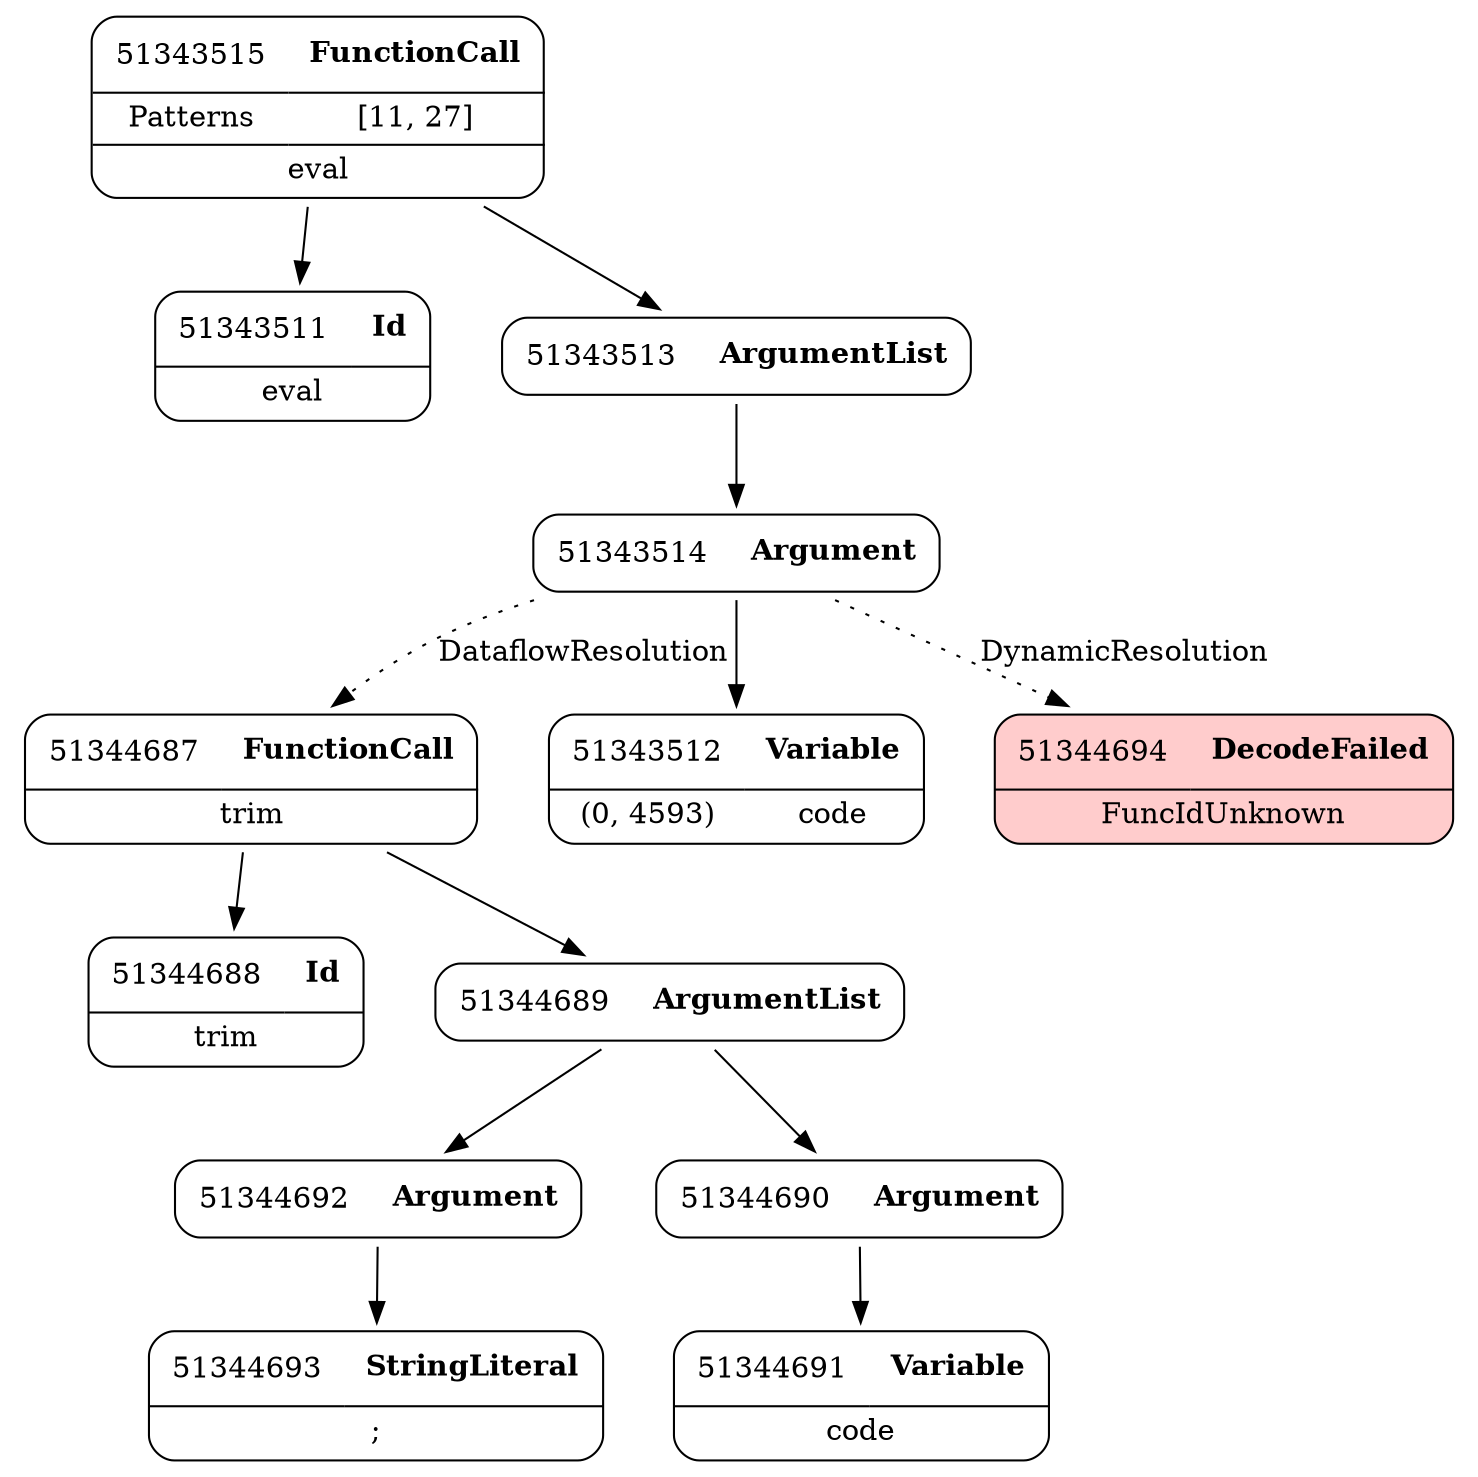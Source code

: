 digraph ast {
node [shape=none];
51344687 [label=<<TABLE border='1' cellspacing='0' cellpadding='10' style='rounded' ><TR><TD border='0'>51344687</TD><TD border='0'><B>FunctionCall</B></TD></TR><HR/><TR><TD border='0' cellpadding='5' colspan='2'>trim</TD></TR></TABLE>>];
51344687 -> 51344688 [weight=2];
51344687 -> 51344689 [weight=2];
51343515 [label=<<TABLE border='1' cellspacing='0' cellpadding='10' style='rounded' ><TR><TD border='0'>51343515</TD><TD border='0'><B>FunctionCall</B></TD></TR><HR/><TR><TD border='0' cellpadding='5'>Patterns</TD><TD border='0' cellpadding='5'>[11, 27]</TD></TR><HR/><TR><TD border='0' cellpadding='5' colspan='2'>eval</TD></TR></TABLE>>];
51343515 -> 51343511 [weight=2];
51343515 -> 51343513 [weight=2];
51343514 [label=<<TABLE border='1' cellspacing='0' cellpadding='10' style='rounded' ><TR><TD border='0'>51343514</TD><TD border='0'><B>Argument</B></TD></TR></TABLE>>];
51343514 -> 51343512 [weight=2];
51343514 -> 51344694 [style=dotted,label=DynamicResolution];
51343514 -> 51344687 [style=dotted,label=DataflowResolution];
51343513 [label=<<TABLE border='1' cellspacing='0' cellpadding='10' style='rounded' ><TR><TD border='0'>51343513</TD><TD border='0'><B>ArgumentList</B></TD></TR></TABLE>>];
51343513 -> 51343514 [weight=2];
51343512 [label=<<TABLE border='1' cellspacing='0' cellpadding='10' style='rounded' ><TR><TD border='0'>51343512</TD><TD border='0'><B>Variable</B></TD></TR><HR/><TR><TD border='0' cellpadding='5'>(0, 4593)</TD><TD border='0' cellpadding='5'>code</TD></TR></TABLE>>];
51343511 [label=<<TABLE border='1' cellspacing='0' cellpadding='10' style='rounded' ><TR><TD border='0'>51343511</TD><TD border='0'><B>Id</B></TD></TR><HR/><TR><TD border='0' cellpadding='5' colspan='2'>eval</TD></TR></TABLE>>];
51344694 [label=<<TABLE border='1' cellspacing='0' cellpadding='10' style='rounded' bgcolor='#FFCCCC' ><TR><TD border='0'>51344694</TD><TD border='0'><B>DecodeFailed</B></TD></TR><HR/><TR><TD border='0' cellpadding='5' colspan='2'>FuncIdUnknown</TD></TR></TABLE>>];
51344693 [label=<<TABLE border='1' cellspacing='0' cellpadding='10' style='rounded' ><TR><TD border='0'>51344693</TD><TD border='0'><B>StringLiteral</B></TD></TR><HR/><TR><TD border='0' cellpadding='5' colspan='2'>;</TD></TR></TABLE>>];
51344692 [label=<<TABLE border='1' cellspacing='0' cellpadding='10' style='rounded' ><TR><TD border='0'>51344692</TD><TD border='0'><B>Argument</B></TD></TR></TABLE>>];
51344692 -> 51344693 [weight=2];
51344691 [label=<<TABLE border='1' cellspacing='0' cellpadding='10' style='rounded' ><TR><TD border='0'>51344691</TD><TD border='0'><B>Variable</B></TD></TR><HR/><TR><TD border='0' cellpadding='5' colspan='2'>code</TD></TR></TABLE>>];
51344690 [label=<<TABLE border='1' cellspacing='0' cellpadding='10' style='rounded' ><TR><TD border='0'>51344690</TD><TD border='0'><B>Argument</B></TD></TR></TABLE>>];
51344690 -> 51344691 [weight=2];
51344689 [label=<<TABLE border='1' cellspacing='0' cellpadding='10' style='rounded' ><TR><TD border='0'>51344689</TD><TD border='0'><B>ArgumentList</B></TD></TR></TABLE>>];
51344689 -> 51344690 [weight=2];
51344689 -> 51344692 [weight=2];
51344688 [label=<<TABLE border='1' cellspacing='0' cellpadding='10' style='rounded' ><TR><TD border='0'>51344688</TD><TD border='0'><B>Id</B></TD></TR><HR/><TR><TD border='0' cellpadding='5' colspan='2'>trim</TD></TR></TABLE>>];
}
